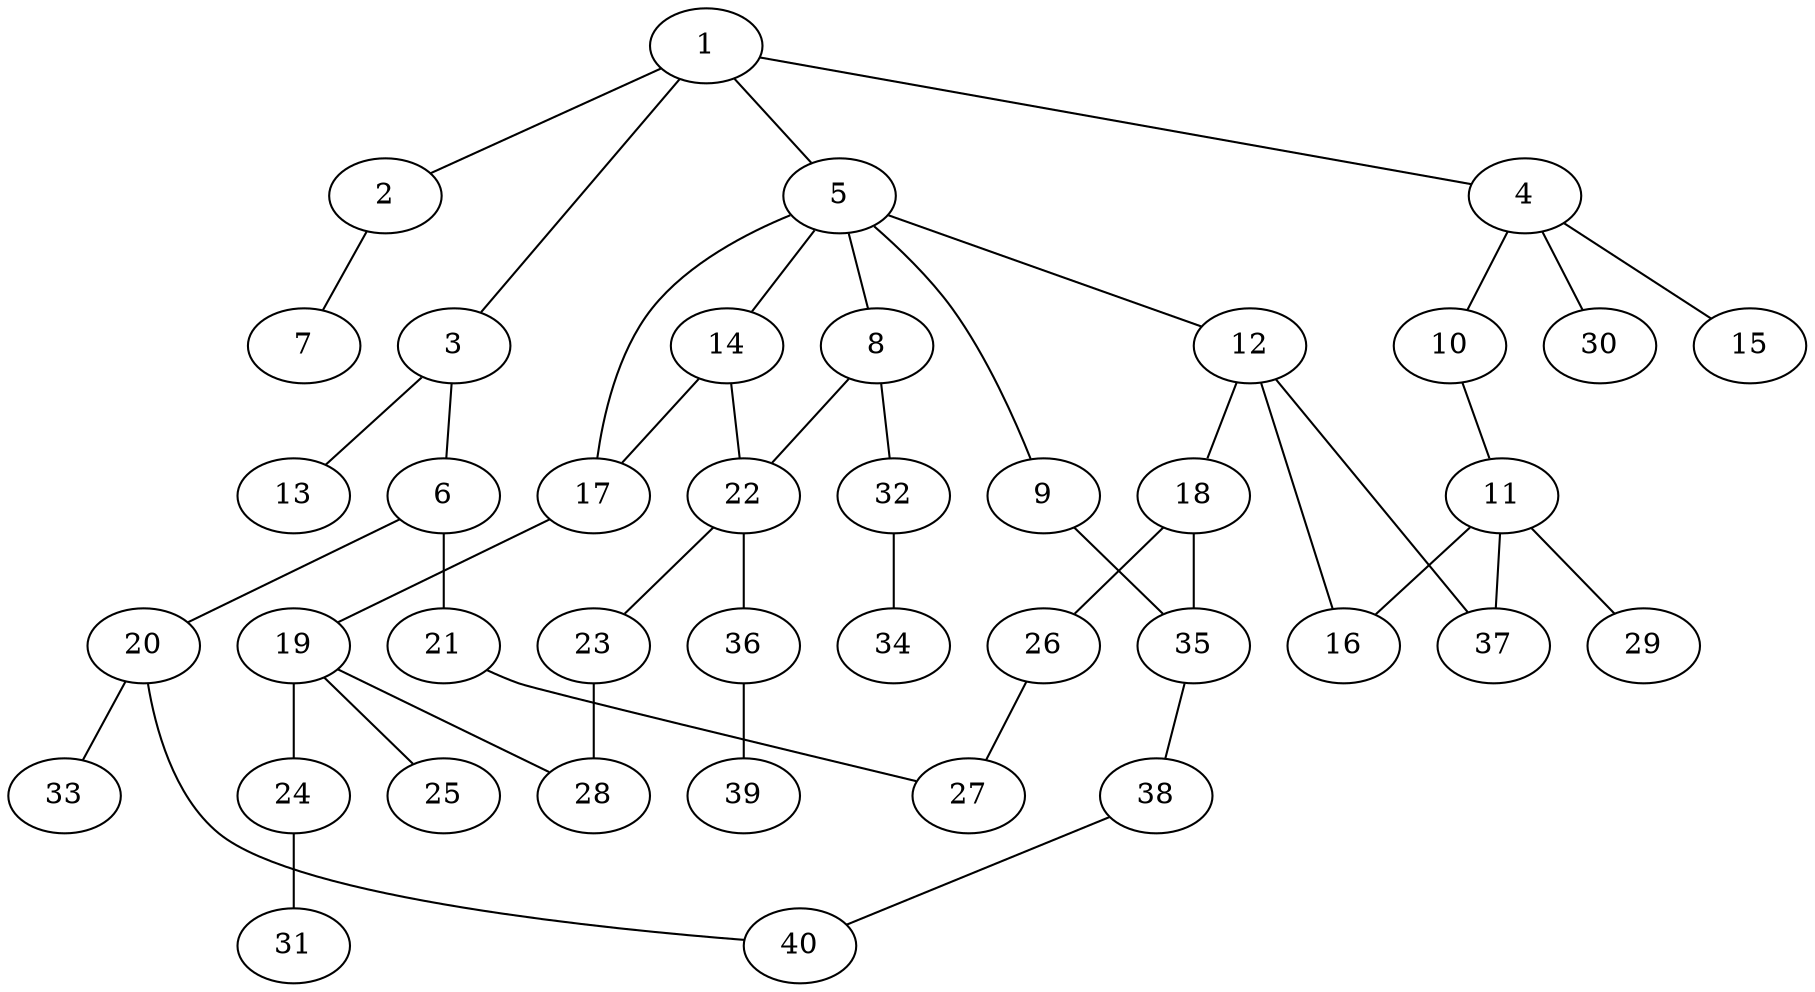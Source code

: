 graph graphname {1--2
1--3
1--4
1--5
2--7
3--6
3--13
4--10
4--15
4--30
5--8
5--9
5--12
5--14
5--17
6--20
6--21
8--22
8--32
9--35
10--11
11--16
11--29
11--37
12--16
12--18
12--37
14--17
14--22
17--19
18--26
18--35
19--24
19--25
19--28
20--33
20--40
21--27
22--23
22--36
23--28
24--31
26--27
32--34
35--38
36--39
38--40
}